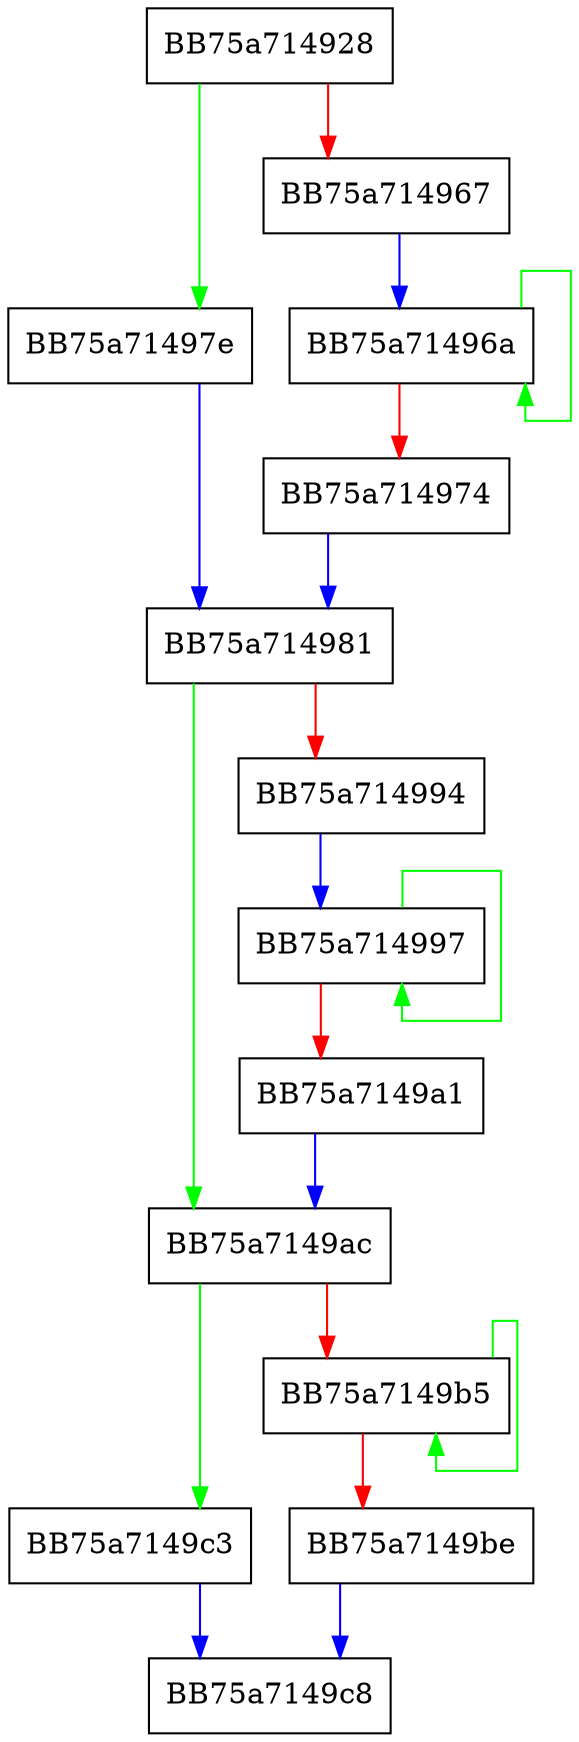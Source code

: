 digraph WPP_SF_sSS {
  node [shape="box"];
  graph [splines=ortho];
  BB75a714928 -> BB75a71497e [color="green"];
  BB75a714928 -> BB75a714967 [color="red"];
  BB75a714967 -> BB75a71496a [color="blue"];
  BB75a71496a -> BB75a71496a [color="green"];
  BB75a71496a -> BB75a714974 [color="red"];
  BB75a714974 -> BB75a714981 [color="blue"];
  BB75a71497e -> BB75a714981 [color="blue"];
  BB75a714981 -> BB75a7149ac [color="green"];
  BB75a714981 -> BB75a714994 [color="red"];
  BB75a714994 -> BB75a714997 [color="blue"];
  BB75a714997 -> BB75a714997 [color="green"];
  BB75a714997 -> BB75a7149a1 [color="red"];
  BB75a7149a1 -> BB75a7149ac [color="blue"];
  BB75a7149ac -> BB75a7149c3 [color="green"];
  BB75a7149ac -> BB75a7149b5 [color="red"];
  BB75a7149b5 -> BB75a7149b5 [color="green"];
  BB75a7149b5 -> BB75a7149be [color="red"];
  BB75a7149be -> BB75a7149c8 [color="blue"];
  BB75a7149c3 -> BB75a7149c8 [color="blue"];
}